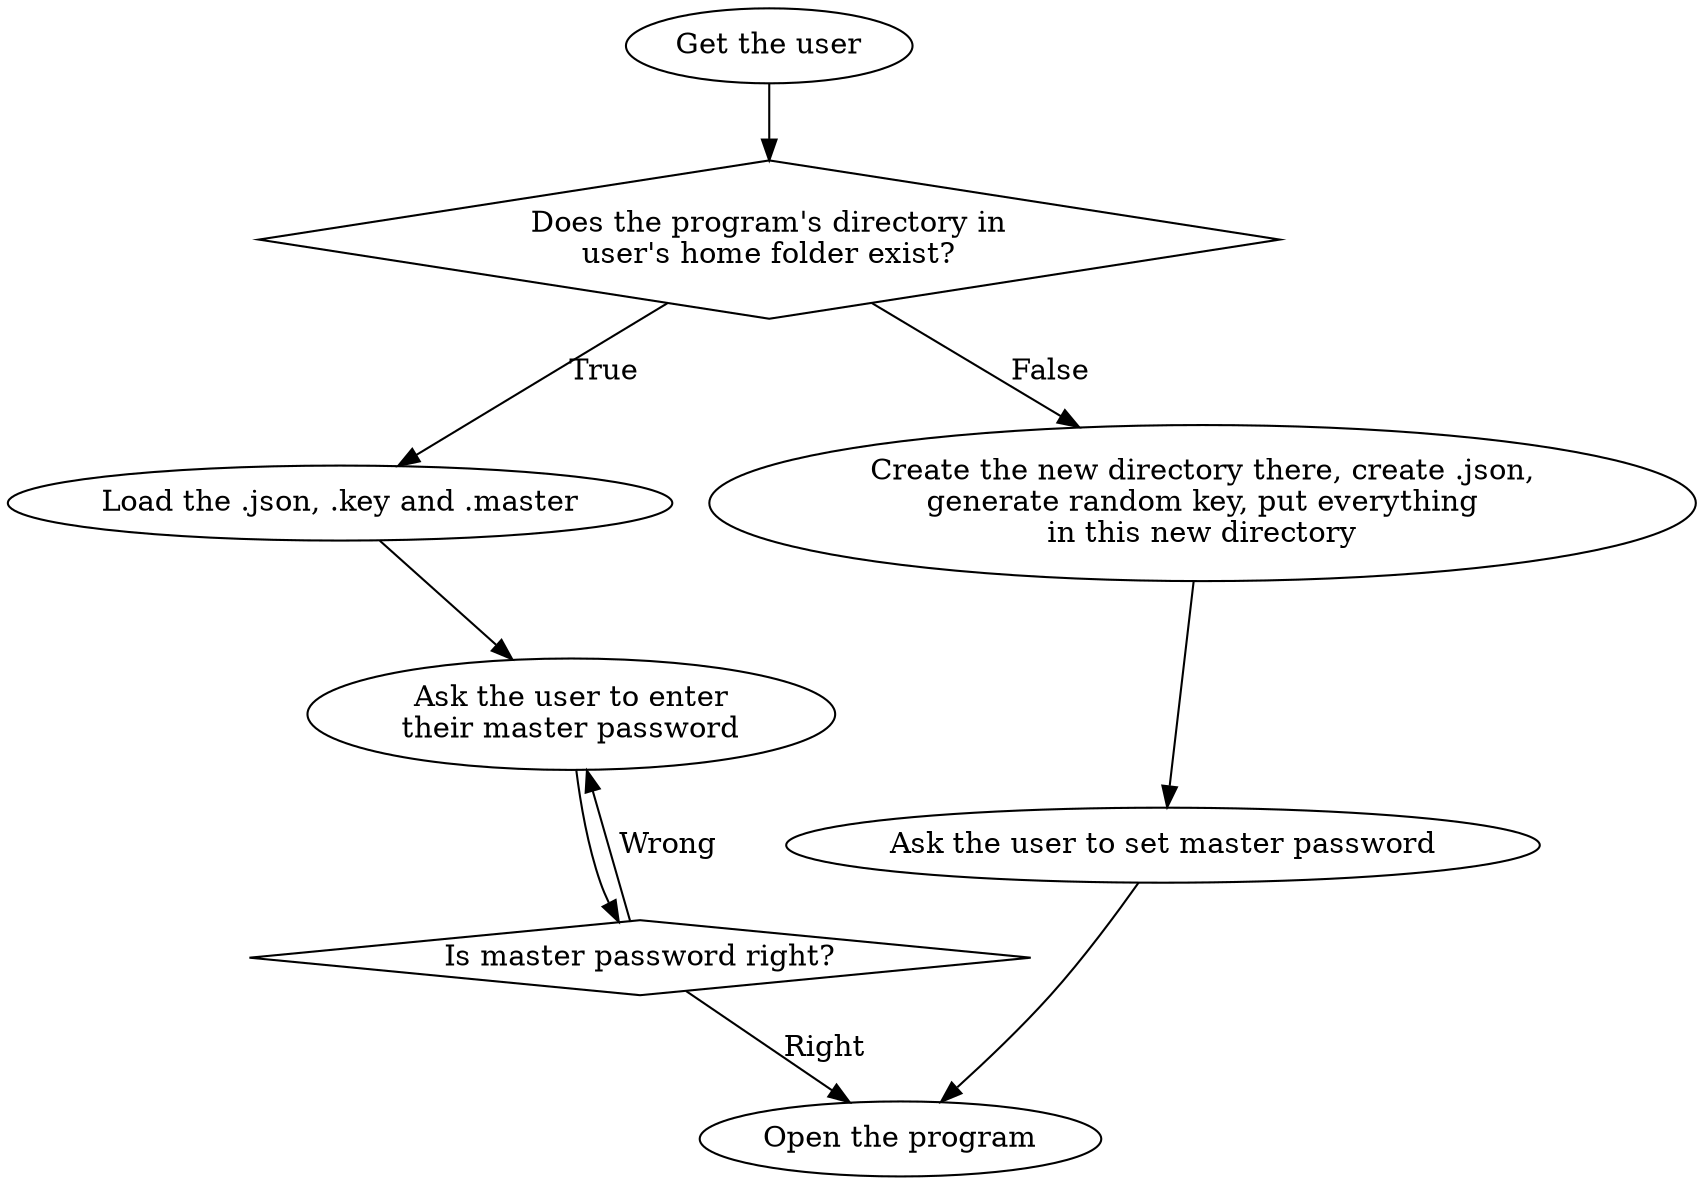 digraph {
  get_user [label = "Get the user"]
  does_directory_exist [label = "Does the program's directory in\nuser's home folder exist?" shape="diamond"]
  load_key_df_and_master_pass [label = "Load the .json, .key and .master"]
  ask_for_master [label = "Ask the user to enter\ntheir master password"]
  is_master_right [label = "Is master password right?" shape="diamond"]
  open_program [label = "Open the program"]
  create_key_df [label = "Create the new directory there, create .json,\ngenerate random key, put everything\nin this new directory"]
  ask_to_set_master [label = "Ask the user to set master password"]


  get_user -> does_directory_exist

  does_directory_exist -> load_key_df_and_master_pass [label = "True"]
  load_key_df_and_master_pass -> ask_for_master -> is_master_right
  is_master_right -> open_program [label = "Right"]
  is_master_right -> ask_for_master [label = "Wrong"]

  does_directory_exist -> create_key_df [label = "False"]
  create_key_df -> ask_to_set_master -> open_program 
}
